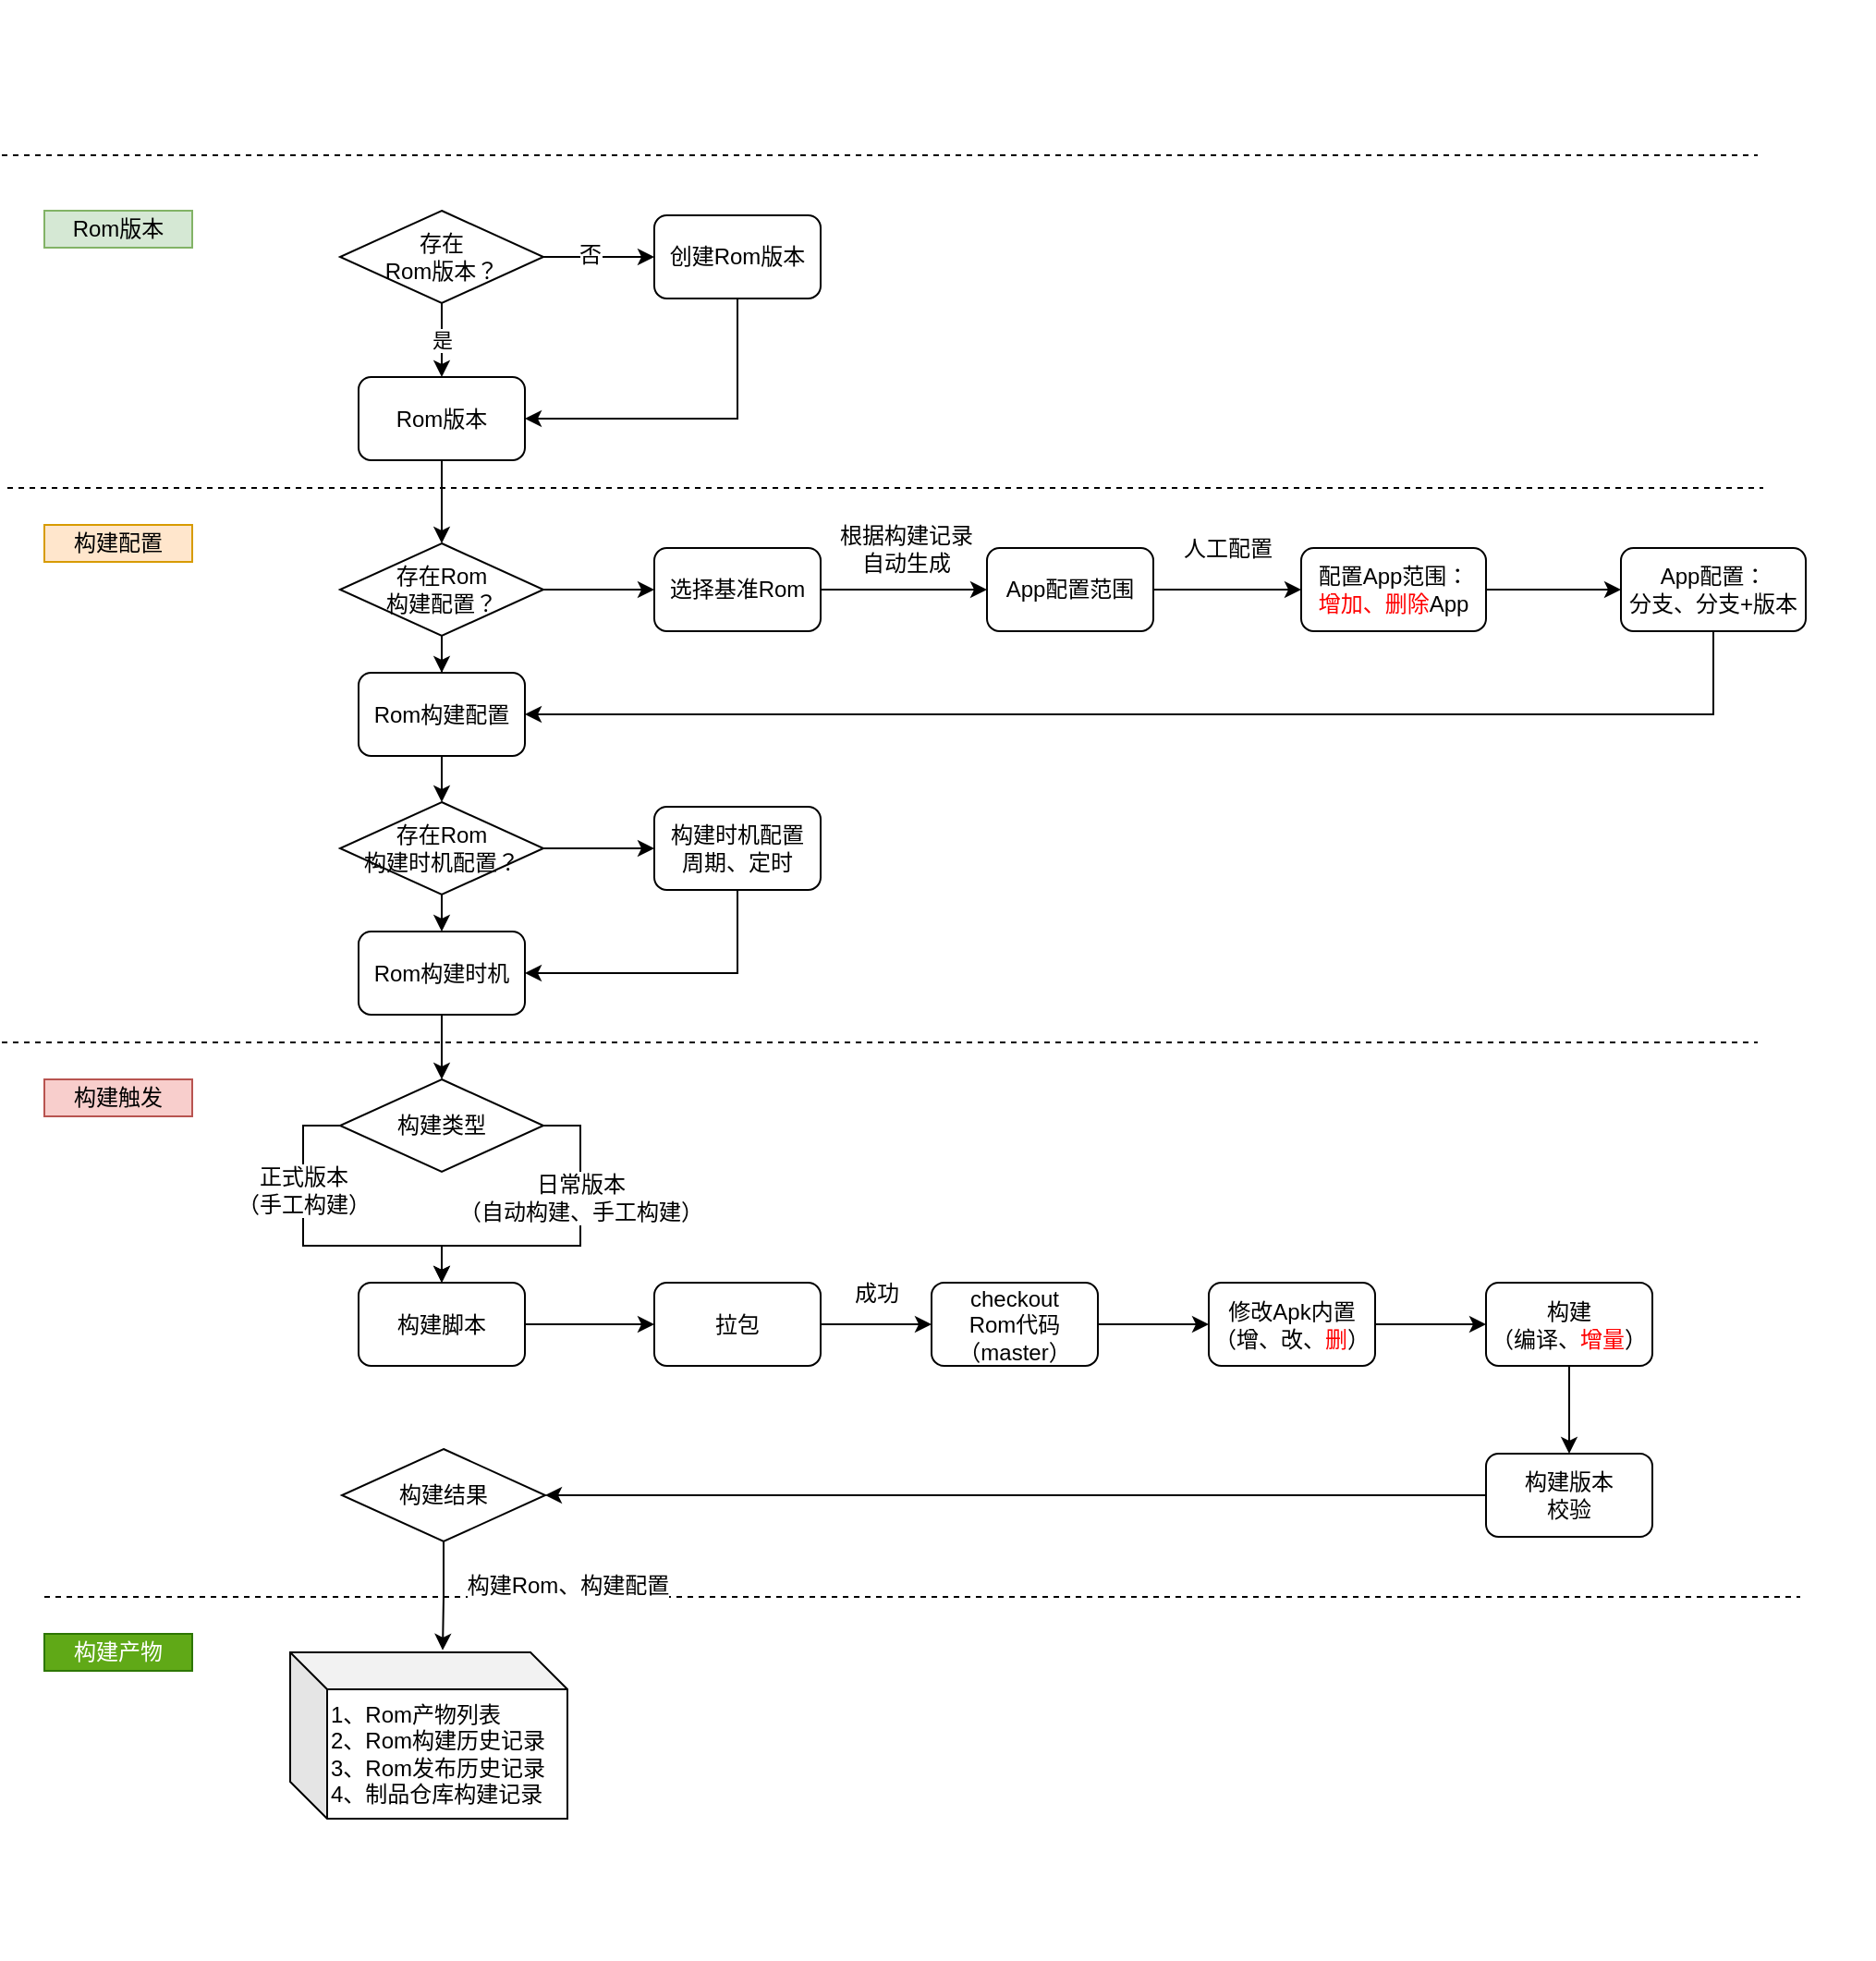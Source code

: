 <mxfile version="12.4.8" type="github">
  <diagram id="ApW3DDrOjDALBpVBkcUd" name="Page-1">
    <mxGraphModel dx="82" dy="542" grid="1" gridSize="10" guides="1" tooltips="1" connect="1" arrows="1" fold="1" page="1" pageScale="1" pageWidth="827" pageHeight="1169" math="0" shadow="0">
      <root>
        <mxCell id="0"/>
        <mxCell id="1" parent="0"/>
        <mxCell id="KfT1uw90EwnDU38vpwOy-136" value="" style="rounded=0;whiteSpace=wrap;html=1;shadow=0;labelBackgroundColor=none;strokeColor=none;fillColor=#FFFFFF;gradientColor=#ffffff;align=left;" parent="1" vertex="1">
          <mxGeometry x="827" y="50" width="1013" height="1060" as="geometry"/>
        </mxCell>
        <mxCell id="nZFrfJ3mJIVUbRnAhzXt-1" value="" style="endArrow=none;dashed=1;html=1;" parent="1" edge="1">
          <mxGeometry width="50" height="50" relative="1" as="geometry">
            <mxPoint x="830" y="314" as="sourcePoint"/>
            <mxPoint x="1780" y="314" as="targetPoint"/>
          </mxGeometry>
        </mxCell>
        <mxCell id="nZFrfJ3mJIVUbRnAhzXt-2" value="构建配置" style="text;html=1;strokeColor=#d79b00;fillColor=#ffe6cc;align=center;verticalAlign=middle;whiteSpace=wrap;rounded=0;" parent="1" vertex="1">
          <mxGeometry x="850" y="334" width="80" height="20" as="geometry"/>
        </mxCell>
        <mxCell id="nZFrfJ3mJIVUbRnAhzXt-3" value="" style="endArrow=none;dashed=1;html=1;" parent="1" edge="1">
          <mxGeometry width="50" height="50" relative="1" as="geometry">
            <mxPoint x="850" y="914" as="sourcePoint"/>
            <mxPoint x="1800" y="914" as="targetPoint"/>
          </mxGeometry>
        </mxCell>
        <mxCell id="nZFrfJ3mJIVUbRnAhzXt-4" value="" style="endArrow=none;dashed=1;html=1;" parent="1" edge="1">
          <mxGeometry width="50" height="50" relative="1" as="geometry">
            <mxPoint x="827" y="614" as="sourcePoint"/>
            <mxPoint x="1777" y="614" as="targetPoint"/>
          </mxGeometry>
        </mxCell>
        <mxCell id="nZFrfJ3mJIVUbRnAhzXt-5" value="构建触发" style="text;html=1;strokeColor=#b85450;fillColor=#f8cecc;align=center;verticalAlign=middle;whiteSpace=wrap;rounded=0;" parent="1" vertex="1">
          <mxGeometry x="850" y="634" width="80" height="20" as="geometry"/>
        </mxCell>
        <mxCell id="nZFrfJ3mJIVUbRnAhzXt-13" value="" style="endArrow=none;dashed=1;html=1;" parent="1" edge="1">
          <mxGeometry width="50" height="50" relative="1" as="geometry">
            <mxPoint x="827" y="134" as="sourcePoint"/>
            <mxPoint x="1777" y="134" as="targetPoint"/>
          </mxGeometry>
        </mxCell>
        <mxCell id="nZFrfJ3mJIVUbRnAhzXt-14" value="Rom版本" style="text;html=1;strokeColor=#82b366;fillColor=#d5e8d4;align=center;verticalAlign=middle;whiteSpace=wrap;rounded=0;" parent="1" vertex="1">
          <mxGeometry x="850" y="164" width="80" height="20" as="geometry"/>
        </mxCell>
        <mxCell id="KfT1uw90EwnDU38vpwOy-32" value="是" style="edgeStyle=orthogonalEdgeStyle;rounded=0;orthogonalLoop=1;jettySize=auto;html=1;entryX=0.5;entryY=0;entryDx=0;entryDy=0;" parent="1" source="KfT1uw90EwnDU38vpwOy-25" target="KfT1uw90EwnDU38vpwOy-30" edge="1">
          <mxGeometry relative="1" as="geometry">
            <mxPoint x="1065" y="294" as="targetPoint"/>
          </mxGeometry>
        </mxCell>
        <mxCell id="KfT1uw90EwnDU38vpwOy-33" value="" style="edgeStyle=orthogonalEdgeStyle;rounded=0;orthogonalLoop=1;jettySize=auto;html=1;" parent="1" source="KfT1uw90EwnDU38vpwOy-25" target="KfT1uw90EwnDU38vpwOy-28" edge="1">
          <mxGeometry relative="1" as="geometry"/>
        </mxCell>
        <mxCell id="KfT1uw90EwnDU38vpwOy-36" value="否" style="text;html=1;align=center;verticalAlign=middle;resizable=0;points=[];labelBackgroundColor=#ffffff;" parent="KfT1uw90EwnDU38vpwOy-33" vertex="1" connectable="0">
          <mxGeometry x="-0.167" y="1" relative="1" as="geometry">
            <mxPoint as="offset"/>
          </mxGeometry>
        </mxCell>
        <mxCell id="KfT1uw90EwnDU38vpwOy-25" value="存在&lt;br&gt;Rom版本？" style="rhombus;whiteSpace=wrap;html=1;shadow=0;labelBackgroundColor=none;" parent="1" vertex="1">
          <mxGeometry x="1010" y="164" width="110" height="50" as="geometry"/>
        </mxCell>
        <mxCell id="KfT1uw90EwnDU38vpwOy-51" value="" style="edgeStyle=orthogonalEdgeStyle;rounded=0;orthogonalLoop=1;jettySize=auto;html=1;entryX=1;entryY=0.5;entryDx=0;entryDy=0;" parent="1" source="KfT1uw90EwnDU38vpwOy-28" target="KfT1uw90EwnDU38vpwOy-30" edge="1">
          <mxGeometry relative="1" as="geometry">
            <mxPoint x="1225" y="291.5" as="targetPoint"/>
            <Array as="points">
              <mxPoint x="1225" y="277"/>
            </Array>
          </mxGeometry>
        </mxCell>
        <mxCell id="KfT1uw90EwnDU38vpwOy-28" value="创建Rom版本" style="rounded=1;whiteSpace=wrap;html=1;shadow=0;labelBackgroundColor=none;" parent="1" vertex="1">
          <mxGeometry x="1180" y="166.5" width="90" height="45" as="geometry"/>
        </mxCell>
        <mxCell id="KfT1uw90EwnDU38vpwOy-43" value="" style="edgeStyle=orthogonalEdgeStyle;rounded=0;orthogonalLoop=1;jettySize=auto;html=1;" parent="1" source="KfT1uw90EwnDU38vpwOy-39" target="KfT1uw90EwnDU38vpwOy-42" edge="1">
          <mxGeometry relative="1" as="geometry"/>
        </mxCell>
        <mxCell id="KfT1uw90EwnDU38vpwOy-44" value="根据构建记录&lt;br&gt;自动生成" style="text;html=1;align=center;verticalAlign=middle;resizable=0;points=[];labelBackgroundColor=#ffffff;" parent="KfT1uw90EwnDU38vpwOy-43" vertex="1" connectable="0">
          <mxGeometry x="0.025" y="3" relative="1" as="geometry">
            <mxPoint y="-19.5" as="offset"/>
          </mxGeometry>
        </mxCell>
        <mxCell id="KfT1uw90EwnDU38vpwOy-39" value="选择基准Rom" style="rounded=1;whiteSpace=wrap;html=1;shadow=0;labelBackgroundColor=none;" parent="1" vertex="1">
          <mxGeometry x="1180" y="346.5" width="90" height="45" as="geometry"/>
        </mxCell>
        <mxCell id="KfT1uw90EwnDU38vpwOy-48" value="" style="edgeStyle=orthogonalEdgeStyle;rounded=0;orthogonalLoop=1;jettySize=auto;html=1;" parent="1" source="KfT1uw90EwnDU38vpwOy-42" target="KfT1uw90EwnDU38vpwOy-47" edge="1">
          <mxGeometry relative="1" as="geometry"/>
        </mxCell>
        <mxCell id="KfT1uw90EwnDU38vpwOy-49" value="人工配置" style="text;html=1;align=center;verticalAlign=middle;resizable=0;points=[];labelBackgroundColor=#ffffff;" parent="KfT1uw90EwnDU38vpwOy-48" vertex="1" connectable="0">
          <mxGeometry x="-0.2" y="1" relative="1" as="geometry">
            <mxPoint x="8" y="-21.5" as="offset"/>
          </mxGeometry>
        </mxCell>
        <mxCell id="KfT1uw90EwnDU38vpwOy-42" value="App配置范围" style="rounded=1;whiteSpace=wrap;html=1;shadow=0;labelBackgroundColor=none;" parent="1" vertex="1">
          <mxGeometry x="1360" y="346.5" width="90" height="45" as="geometry"/>
        </mxCell>
        <mxCell id="KfT1uw90EwnDU38vpwOy-68" value="" style="edgeStyle=orthogonalEdgeStyle;rounded=0;orthogonalLoop=1;jettySize=auto;html=1;entryX=1;entryY=0.5;entryDx=0;entryDy=0;exitX=0.5;exitY=1;exitDx=0;exitDy=0;" parent="1" source="KfT1uw90EwnDU38vpwOy-74" target="KfT1uw90EwnDU38vpwOy-60" edge="1">
          <mxGeometry relative="1" as="geometry">
            <mxPoint x="1710" y="369" as="targetPoint"/>
            <Array as="points">
              <mxPoint x="1753" y="437"/>
            </Array>
          </mxGeometry>
        </mxCell>
        <mxCell id="KfT1uw90EwnDU38vpwOy-75" value="" style="edgeStyle=orthogonalEdgeStyle;rounded=0;orthogonalLoop=1;jettySize=auto;html=1;" parent="1" source="KfT1uw90EwnDU38vpwOy-47" target="KfT1uw90EwnDU38vpwOy-74" edge="1">
          <mxGeometry relative="1" as="geometry"/>
        </mxCell>
        <mxCell id="KfT1uw90EwnDU38vpwOy-47" value="配置App范围：&lt;br&gt;&lt;font color=&quot;#ff0000&quot;&gt;增加、删除&lt;/font&gt;App" style="rounded=1;whiteSpace=wrap;html=1;shadow=0;labelBackgroundColor=none;" parent="1" vertex="1">
          <mxGeometry x="1530" y="346.5" width="100" height="45" as="geometry"/>
        </mxCell>
        <mxCell id="KfT1uw90EwnDU38vpwOy-38" value="" style="edgeStyle=orthogonalEdgeStyle;rounded=0;orthogonalLoop=1;jettySize=auto;html=1;" parent="1" source="KfT1uw90EwnDU38vpwOy-30" target="KfT1uw90EwnDU38vpwOy-37" edge="1">
          <mxGeometry relative="1" as="geometry"/>
        </mxCell>
        <mxCell id="KfT1uw90EwnDU38vpwOy-30" value="Rom版本" style="rounded=1;whiteSpace=wrap;html=1;shadow=0;labelBackgroundColor=none;" parent="1" vertex="1">
          <mxGeometry x="1020" y="254" width="90" height="45" as="geometry"/>
        </mxCell>
        <mxCell id="KfT1uw90EwnDU38vpwOy-41" value="" style="edgeStyle=orthogonalEdgeStyle;rounded=0;orthogonalLoop=1;jettySize=auto;html=1;" parent="1" source="KfT1uw90EwnDU38vpwOy-37" target="KfT1uw90EwnDU38vpwOy-39" edge="1">
          <mxGeometry relative="1" as="geometry"/>
        </mxCell>
        <mxCell id="KfT1uw90EwnDU38vpwOy-59" value="" style="edgeStyle=orthogonalEdgeStyle;rounded=0;orthogonalLoop=1;jettySize=auto;html=1;entryX=0.5;entryY=0;entryDx=0;entryDy=0;" parent="1" source="KfT1uw90EwnDU38vpwOy-37" target="KfT1uw90EwnDU38vpwOy-60" edge="1">
          <mxGeometry relative="1" as="geometry">
            <mxPoint x="1065" y="474" as="targetPoint"/>
          </mxGeometry>
        </mxCell>
        <mxCell id="KfT1uw90EwnDU38vpwOy-37" value="存在Rom&lt;br&gt;构建配置？" style="rhombus;whiteSpace=wrap;html=1;shadow=0;labelBackgroundColor=none;" parent="1" vertex="1">
          <mxGeometry x="1010" y="344" width="110" height="50" as="geometry"/>
        </mxCell>
        <mxCell id="KfT1uw90EwnDU38vpwOy-65" value="" style="edgeStyle=orthogonalEdgeStyle;rounded=0;orthogonalLoop=1;jettySize=auto;html=1;exitX=0.5;exitY=1;exitDx=0;exitDy=0;entryX=0.5;entryY=0;entryDx=0;entryDy=0;" parent="1" source="KfT1uw90EwnDU38vpwOy-57" target="KfT1uw90EwnDU38vpwOy-63" edge="1">
          <mxGeometry relative="1" as="geometry">
            <mxPoint x="930" y="504" as="targetPoint"/>
          </mxGeometry>
        </mxCell>
        <mxCell id="KfT1uw90EwnDU38vpwOy-71" value="" style="edgeStyle=orthogonalEdgeStyle;rounded=0;orthogonalLoop=1;jettySize=auto;html=1;" parent="1" source="KfT1uw90EwnDU38vpwOy-57" target="KfT1uw90EwnDU38vpwOy-70" edge="1">
          <mxGeometry relative="1" as="geometry"/>
        </mxCell>
        <mxCell id="KfT1uw90EwnDU38vpwOy-57" value="存在Rom&lt;br&gt;构建时机配置？" style="rhombus;whiteSpace=wrap;html=1;shadow=0;labelBackgroundColor=none;" parent="1" vertex="1">
          <mxGeometry x="1010" y="484" width="110" height="50" as="geometry"/>
        </mxCell>
        <mxCell id="KfT1uw90EwnDU38vpwOy-62" value="" style="edgeStyle=orthogonalEdgeStyle;rounded=0;orthogonalLoop=1;jettySize=auto;html=1;entryX=0.5;entryY=0;entryDx=0;entryDy=0;" parent="1" source="KfT1uw90EwnDU38vpwOy-60" target="KfT1uw90EwnDU38vpwOy-57" edge="1">
          <mxGeometry relative="1" as="geometry">
            <mxPoint x="1065" y="479" as="targetPoint"/>
          </mxGeometry>
        </mxCell>
        <mxCell id="KfT1uw90EwnDU38vpwOy-60" value="Rom构建配置" style="rounded=1;whiteSpace=wrap;html=1;shadow=0;labelBackgroundColor=none;" parent="1" vertex="1">
          <mxGeometry x="1020" y="414" width="90" height="45" as="geometry"/>
        </mxCell>
        <mxCell id="KfT1uw90EwnDU38vpwOy-77" value="" style="edgeStyle=orthogonalEdgeStyle;rounded=0;orthogonalLoop=1;jettySize=auto;html=1;" parent="1" source="KfT1uw90EwnDU38vpwOy-63" edge="1">
          <mxGeometry relative="1" as="geometry">
            <mxPoint x="1065" y="634" as="targetPoint"/>
          </mxGeometry>
        </mxCell>
        <mxCell id="KfT1uw90EwnDU38vpwOy-63" value="Rom构建时机" style="rounded=1;whiteSpace=wrap;html=1;shadow=0;labelBackgroundColor=none;" parent="1" vertex="1">
          <mxGeometry x="1020" y="554" width="90" height="45" as="geometry"/>
        </mxCell>
        <mxCell id="KfT1uw90EwnDU38vpwOy-73" value="" style="edgeStyle=orthogonalEdgeStyle;rounded=0;orthogonalLoop=1;jettySize=auto;html=1;entryX=1;entryY=0.5;entryDx=0;entryDy=0;" parent="1" source="KfT1uw90EwnDU38vpwOy-70" target="KfT1uw90EwnDU38vpwOy-63" edge="1">
          <mxGeometry relative="1" as="geometry">
            <mxPoint x="1225" y="611.5" as="targetPoint"/>
            <Array as="points">
              <mxPoint x="1225" y="577"/>
            </Array>
          </mxGeometry>
        </mxCell>
        <mxCell id="KfT1uw90EwnDU38vpwOy-70" value="构建时机配置&lt;br&gt;周期、定时" style="rounded=1;whiteSpace=wrap;html=1;shadow=0;labelBackgroundColor=none;" parent="1" vertex="1">
          <mxGeometry x="1180" y="486.5" width="90" height="45" as="geometry"/>
        </mxCell>
        <mxCell id="KfT1uw90EwnDU38vpwOy-74" value="App配置：&lt;br&gt;分支、分支+版本" style="rounded=1;whiteSpace=wrap;html=1;shadow=0;labelBackgroundColor=none;" parent="1" vertex="1">
          <mxGeometry x="1703" y="346.5" width="100" height="45" as="geometry"/>
        </mxCell>
        <mxCell id="KfT1uw90EwnDU38vpwOy-84" value="" style="edgeStyle=orthogonalEdgeStyle;rounded=0;orthogonalLoop=1;jettySize=auto;html=1;entryX=0.5;entryY=0;entryDx=0;entryDy=0;" parent="1" source="KfT1uw90EwnDU38vpwOy-80" target="KfT1uw90EwnDU38vpwOy-86" edge="1">
          <mxGeometry relative="1" as="geometry">
            <mxPoint x="1020" y="742" as="targetPoint"/>
            <Array as="points">
              <mxPoint x="990" y="659"/>
              <mxPoint x="990" y="724"/>
              <mxPoint x="1065" y="724"/>
            </Array>
          </mxGeometry>
        </mxCell>
        <mxCell id="KfT1uw90EwnDU38vpwOy-93" value="正式版本&lt;br&gt;（手工构建）" style="text;html=1;align=center;verticalAlign=middle;resizable=0;points=[];labelBackgroundColor=#ffffff;" parent="KfT1uw90EwnDU38vpwOy-84" vertex="1" connectable="0">
          <mxGeometry x="-0.2" relative="1" as="geometry">
            <mxPoint y="-17" as="offset"/>
          </mxGeometry>
        </mxCell>
        <mxCell id="KfT1uw90EwnDU38vpwOy-96" value="" style="edgeStyle=orthogonalEdgeStyle;rounded=0;orthogonalLoop=1;jettySize=auto;html=1;exitX=1;exitY=0.5;exitDx=0;exitDy=0;entryX=0.5;entryY=0;entryDx=0;entryDy=0;" parent="1" source="KfT1uw90EwnDU38vpwOy-80" target="KfT1uw90EwnDU38vpwOy-86" edge="1">
          <mxGeometry relative="1" as="geometry">
            <mxPoint x="1120" y="742" as="targetPoint"/>
            <Array as="points">
              <mxPoint x="1140" y="659"/>
              <mxPoint x="1140" y="724"/>
              <mxPoint x="1065" y="724"/>
            </Array>
          </mxGeometry>
        </mxCell>
        <mxCell id="KfT1uw90EwnDU38vpwOy-97" value="日常版本&lt;br&gt;（自动构建、手工构建）" style="text;html=1;align=center;verticalAlign=middle;resizable=0;points=[];labelBackgroundColor=#ffffff;" parent="KfT1uw90EwnDU38vpwOy-96" vertex="1" connectable="0">
          <mxGeometry x="0.191" y="2" relative="1" as="geometry">
            <mxPoint x="22" y="-28" as="offset"/>
          </mxGeometry>
        </mxCell>
        <mxCell id="KfT1uw90EwnDU38vpwOy-80" value="构建类型" style="rhombus;whiteSpace=wrap;html=1;shadow=0;labelBackgroundColor=none;" parent="1" vertex="1">
          <mxGeometry x="1010" y="634" width="110" height="50" as="geometry"/>
        </mxCell>
        <mxCell id="KfT1uw90EwnDU38vpwOy-89" value="" style="edgeStyle=orthogonalEdgeStyle;rounded=0;orthogonalLoop=1;jettySize=auto;html=1;exitX=1;exitY=0.5;exitDx=0;exitDy=0;entryX=0;entryY=0.5;entryDx=0;entryDy=0;" parent="1" source="KfT1uw90EwnDU38vpwOy-86" target="KfT1uw90EwnDU38vpwOy-88" edge="1">
          <mxGeometry relative="1" as="geometry">
            <Array as="points">
              <mxPoint x="1160" y="767"/>
              <mxPoint x="1160" y="767"/>
            </Array>
          </mxGeometry>
        </mxCell>
        <mxCell id="KfT1uw90EwnDU38vpwOy-86" value="构建脚本" style="rounded=1;whiteSpace=wrap;html=1;shadow=0;labelBackgroundColor=none;" parent="1" vertex="1">
          <mxGeometry x="1020" y="744" width="90" height="45" as="geometry"/>
        </mxCell>
        <mxCell id="KfT1uw90EwnDU38vpwOy-99" value="" style="edgeStyle=orthogonalEdgeStyle;rounded=0;orthogonalLoop=1;jettySize=auto;html=1;" parent="1" source="KfT1uw90EwnDU38vpwOy-100" target="KfT1uw90EwnDU38vpwOy-98" edge="1">
          <mxGeometry relative="1" as="geometry"/>
        </mxCell>
        <mxCell id="KfT1uw90EwnDU38vpwOy-88" value="拉包" style="rounded=1;whiteSpace=wrap;html=1;shadow=0;labelBackgroundColor=none;" parent="1" vertex="1">
          <mxGeometry x="1180" y="744" width="90" height="45" as="geometry"/>
        </mxCell>
        <mxCell id="KfT1uw90EwnDU38vpwOy-116" value="" style="edgeStyle=orthogonalEdgeStyle;rounded=0;orthogonalLoop=1;jettySize=auto;html=1;" parent="1" source="KfT1uw90EwnDU38vpwOy-98" target="KfT1uw90EwnDU38vpwOy-115" edge="1">
          <mxGeometry relative="1" as="geometry"/>
        </mxCell>
        <mxCell id="KfT1uw90EwnDU38vpwOy-98" value="&lt;span style=&quot;white-space: normal&quot;&gt;修改Apk内置&lt;/span&gt;&lt;br style=&quot;white-space: normal&quot;&gt;&lt;span style=&quot;white-space: normal&quot;&gt;（增、改、&lt;font color=&quot;#ff0000&quot;&gt;删&lt;/font&gt;）&lt;/span&gt;" style="rounded=1;whiteSpace=wrap;html=1;shadow=0;labelBackgroundColor=none;" parent="1" vertex="1">
          <mxGeometry x="1480" y="744" width="90" height="45" as="geometry"/>
        </mxCell>
        <mxCell id="KfT1uw90EwnDU38vpwOy-139" value="" style="edgeStyle=orthogonalEdgeStyle;rounded=0;orthogonalLoop=1;jettySize=auto;html=1;" parent="1" source="KfT1uw90EwnDU38vpwOy-115" target="KfT1uw90EwnDU38vpwOy-138" edge="1">
          <mxGeometry relative="1" as="geometry"/>
        </mxCell>
        <mxCell id="KfT1uw90EwnDU38vpwOy-115" value="构建&lt;br&gt;（编译、&lt;font color=&quot;#ff0000&quot;&gt;增量&lt;/font&gt;）" style="rounded=1;whiteSpace=wrap;html=1;shadow=0;labelBackgroundColor=none;" parent="1" vertex="1">
          <mxGeometry x="1630" y="744" width="90" height="45" as="geometry"/>
        </mxCell>
        <mxCell id="KfT1uw90EwnDU38vpwOy-141" value="" style="edgeStyle=orthogonalEdgeStyle;rounded=0;orthogonalLoop=1;jettySize=auto;html=1;" parent="1" source="KfT1uw90EwnDU38vpwOy-138" target="KfT1uw90EwnDU38vpwOy-118" edge="1">
          <mxGeometry relative="1" as="geometry">
            <mxPoint x="1550" y="859" as="targetPoint"/>
          </mxGeometry>
        </mxCell>
        <mxCell id="KfT1uw90EwnDU38vpwOy-138" value="构建版本&lt;br&gt;校验" style="rounded=1;whiteSpace=wrap;html=1;shadow=0;labelBackgroundColor=none;" parent="1" vertex="1">
          <mxGeometry x="1630" y="836.5" width="90" height="45" as="geometry"/>
        </mxCell>
        <mxCell id="KfT1uw90EwnDU38vpwOy-100" value="checkout&lt;br&gt;Rom代码（master）" style="rounded=1;whiteSpace=wrap;html=1;shadow=0;labelBackgroundColor=none;" parent="1" vertex="1">
          <mxGeometry x="1330" y="744" width="90" height="45" as="geometry"/>
        </mxCell>
        <mxCell id="KfT1uw90EwnDU38vpwOy-114" value="" style="edgeStyle=orthogonalEdgeStyle;rounded=0;orthogonalLoop=1;jettySize=auto;html=1;" parent="1" source="KfT1uw90EwnDU38vpwOy-88" target="KfT1uw90EwnDU38vpwOy-100" edge="1">
          <mxGeometry relative="1" as="geometry">
            <mxPoint x="1270" y="776.5" as="sourcePoint"/>
            <mxPoint x="1470" y="776.5" as="targetPoint"/>
          </mxGeometry>
        </mxCell>
        <mxCell id="KfT1uw90EwnDU38vpwOy-137" value="成功" style="text;html=1;align=center;verticalAlign=middle;resizable=0;points=[];labelBackgroundColor=#ffffff;" parent="KfT1uw90EwnDU38vpwOy-114" vertex="1" connectable="0">
          <mxGeometry x="0.1" y="2" relative="1" as="geometry">
            <mxPoint x="-3" y="-14.5" as="offset"/>
          </mxGeometry>
        </mxCell>
        <mxCell id="KfT1uw90EwnDU38vpwOy-126" value="" style="edgeStyle=orthogonalEdgeStyle;rounded=0;orthogonalLoop=1;jettySize=auto;html=1;entryX=0.55;entryY=-0.012;entryDx=0;entryDy=0;entryPerimeter=0;" parent="1" source="KfT1uw90EwnDU38vpwOy-118" target="KfT1uw90EwnDU38vpwOy-124" edge="1">
          <mxGeometry relative="1" as="geometry">
            <mxPoint x="1065" y="964" as="targetPoint"/>
          </mxGeometry>
        </mxCell>
        <mxCell id="KfT1uw90EwnDU38vpwOy-130" value="构建Rom、构建配置" style="text;html=1;align=center;verticalAlign=middle;resizable=0;points=[];labelBackgroundColor=#ffffff;" parent="KfT1uw90EwnDU38vpwOy-126" vertex="1" connectable="0">
          <mxGeometry x="-0.342" y="3" relative="1" as="geometry">
            <mxPoint x="64" y="4" as="offset"/>
          </mxGeometry>
        </mxCell>
        <mxCell id="KfT1uw90EwnDU38vpwOy-118" value="构建结果" style="rhombus;whiteSpace=wrap;html=1;shadow=0;labelBackgroundColor=none;" parent="1" vertex="1">
          <mxGeometry x="1011" y="834" width="110" height="50" as="geometry"/>
        </mxCell>
        <mxCell id="KfT1uw90EwnDU38vpwOy-124" value="1、Rom产物列表&lt;br&gt;2、Rom构建历史记录&lt;br&gt;3、Rom发布历史记录&lt;br&gt;4、制品仓库构建记录" style="shape=cube;whiteSpace=wrap;html=1;boundedLbl=1;backgroundOutline=1;darkOpacity=0.05;darkOpacity2=0.1;align=left;" parent="1" vertex="1">
          <mxGeometry x="983" y="944" width="150" height="90" as="geometry"/>
        </mxCell>
        <mxCell id="KfT1uw90EwnDU38vpwOy-133" value="构建产物" style="text;html=1;strokeColor=#2D7600;fillColor=#60a917;align=center;verticalAlign=middle;whiteSpace=wrap;rounded=0;fontColor=#ffffff;" parent="1" vertex="1">
          <mxGeometry x="850" y="934" width="80" height="20" as="geometry"/>
        </mxCell>
      </root>
    </mxGraphModel>
  </diagram>
</mxfile>
